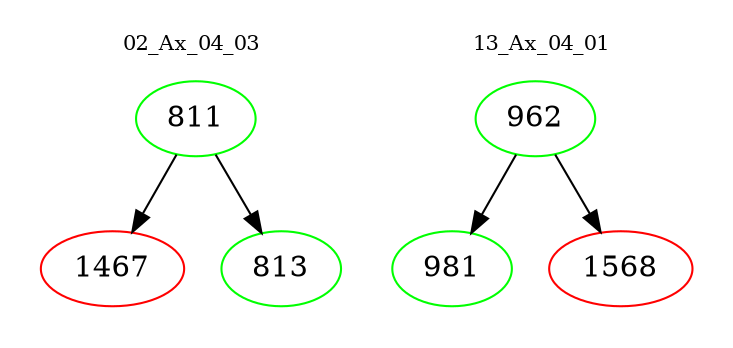 digraph{
subgraph cluster_0 {
color = white
label = "02_Ax_04_03";
fontsize=10;
T0_811 [label="811", color="green"]
T0_811 -> T0_1467 [color="black"]
T0_1467 [label="1467", color="red"]
T0_811 -> T0_813 [color="black"]
T0_813 [label="813", color="green"]
}
subgraph cluster_1 {
color = white
label = "13_Ax_04_01";
fontsize=10;
T1_962 [label="962", color="green"]
T1_962 -> T1_981 [color="black"]
T1_981 [label="981", color="green"]
T1_962 -> T1_1568 [color="black"]
T1_1568 [label="1568", color="red"]
}
}
